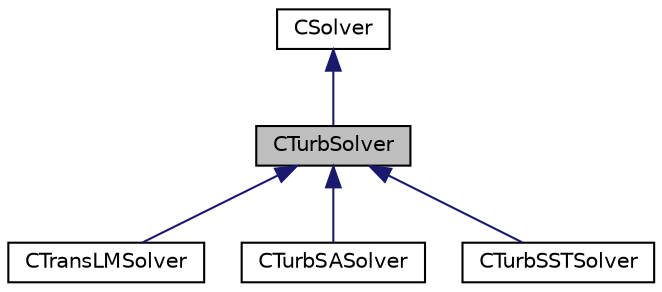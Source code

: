 digraph "CTurbSolver"
{
  edge [fontname="Helvetica",fontsize="10",labelfontname="Helvetica",labelfontsize="10"];
  node [fontname="Helvetica",fontsize="10",shape=record];
  Node0 [label="CTurbSolver",height=0.2,width=0.4,color="black", fillcolor="grey75", style="filled", fontcolor="black"];
  Node1 -> Node0 [dir="back",color="midnightblue",fontsize="10",style="solid",fontname="Helvetica"];
  Node1 [label="CSolver",height=0.2,width=0.4,color="black", fillcolor="white", style="filled",URL="$class_c_solver.html",tooltip="Main class for defining the PDE solution, it requires a child class for each particular solver (Euler..."];
  Node0 -> Node2 [dir="back",color="midnightblue",fontsize="10",style="solid",fontname="Helvetica"];
  Node2 [label="CTransLMSolver",height=0.2,width=0.4,color="black", fillcolor="white", style="filled",URL="$class_c_trans_l_m_solver.html",tooltip="Main class for defining the turbulence model solver. "];
  Node0 -> Node3 [dir="back",color="midnightblue",fontsize="10",style="solid",fontname="Helvetica"];
  Node3 [label="CTurbSASolver",height=0.2,width=0.4,color="black", fillcolor="white", style="filled",URL="$class_c_turb_s_a_solver.html",tooltip="Main class for defining the turbulence model solver. "];
  Node0 -> Node4 [dir="back",color="midnightblue",fontsize="10",style="solid",fontname="Helvetica"];
  Node4 [label="CTurbSSTSolver",height=0.2,width=0.4,color="black", fillcolor="white", style="filled",URL="$class_c_turb_s_s_t_solver.html",tooltip="Main class for defining the turbulence model solver. "];
}
